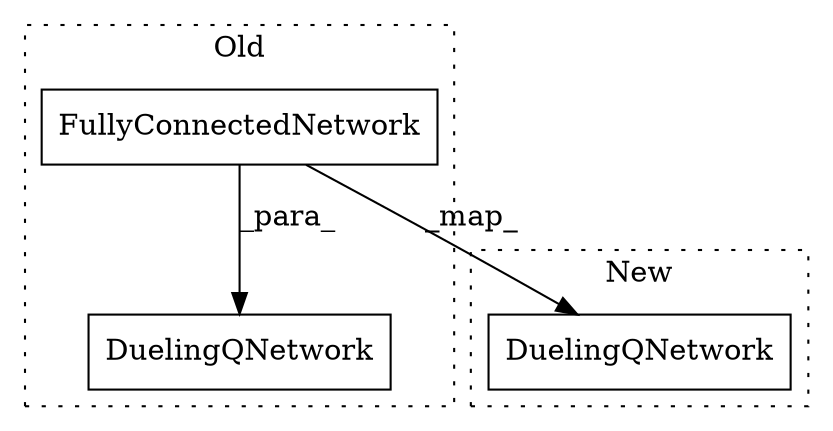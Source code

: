 digraph G {
subgraph cluster0 {
1 [label="FullyConnectedNetwork" a="32" s="636,715" l="22,1" shape="box"];
3 [label="DuelingQNetwork" a="32" s="609,716" l="16,1" shape="box"];
label = "Old";
style="dotted";
}
subgraph cluster1 {
2 [label="DuelingQNetwork" a="32" s="613,706" l="16,1" shape="box"];
label = "New";
style="dotted";
}
1 -> 3 [label="_para_"];
1 -> 2 [label="_map_"];
}